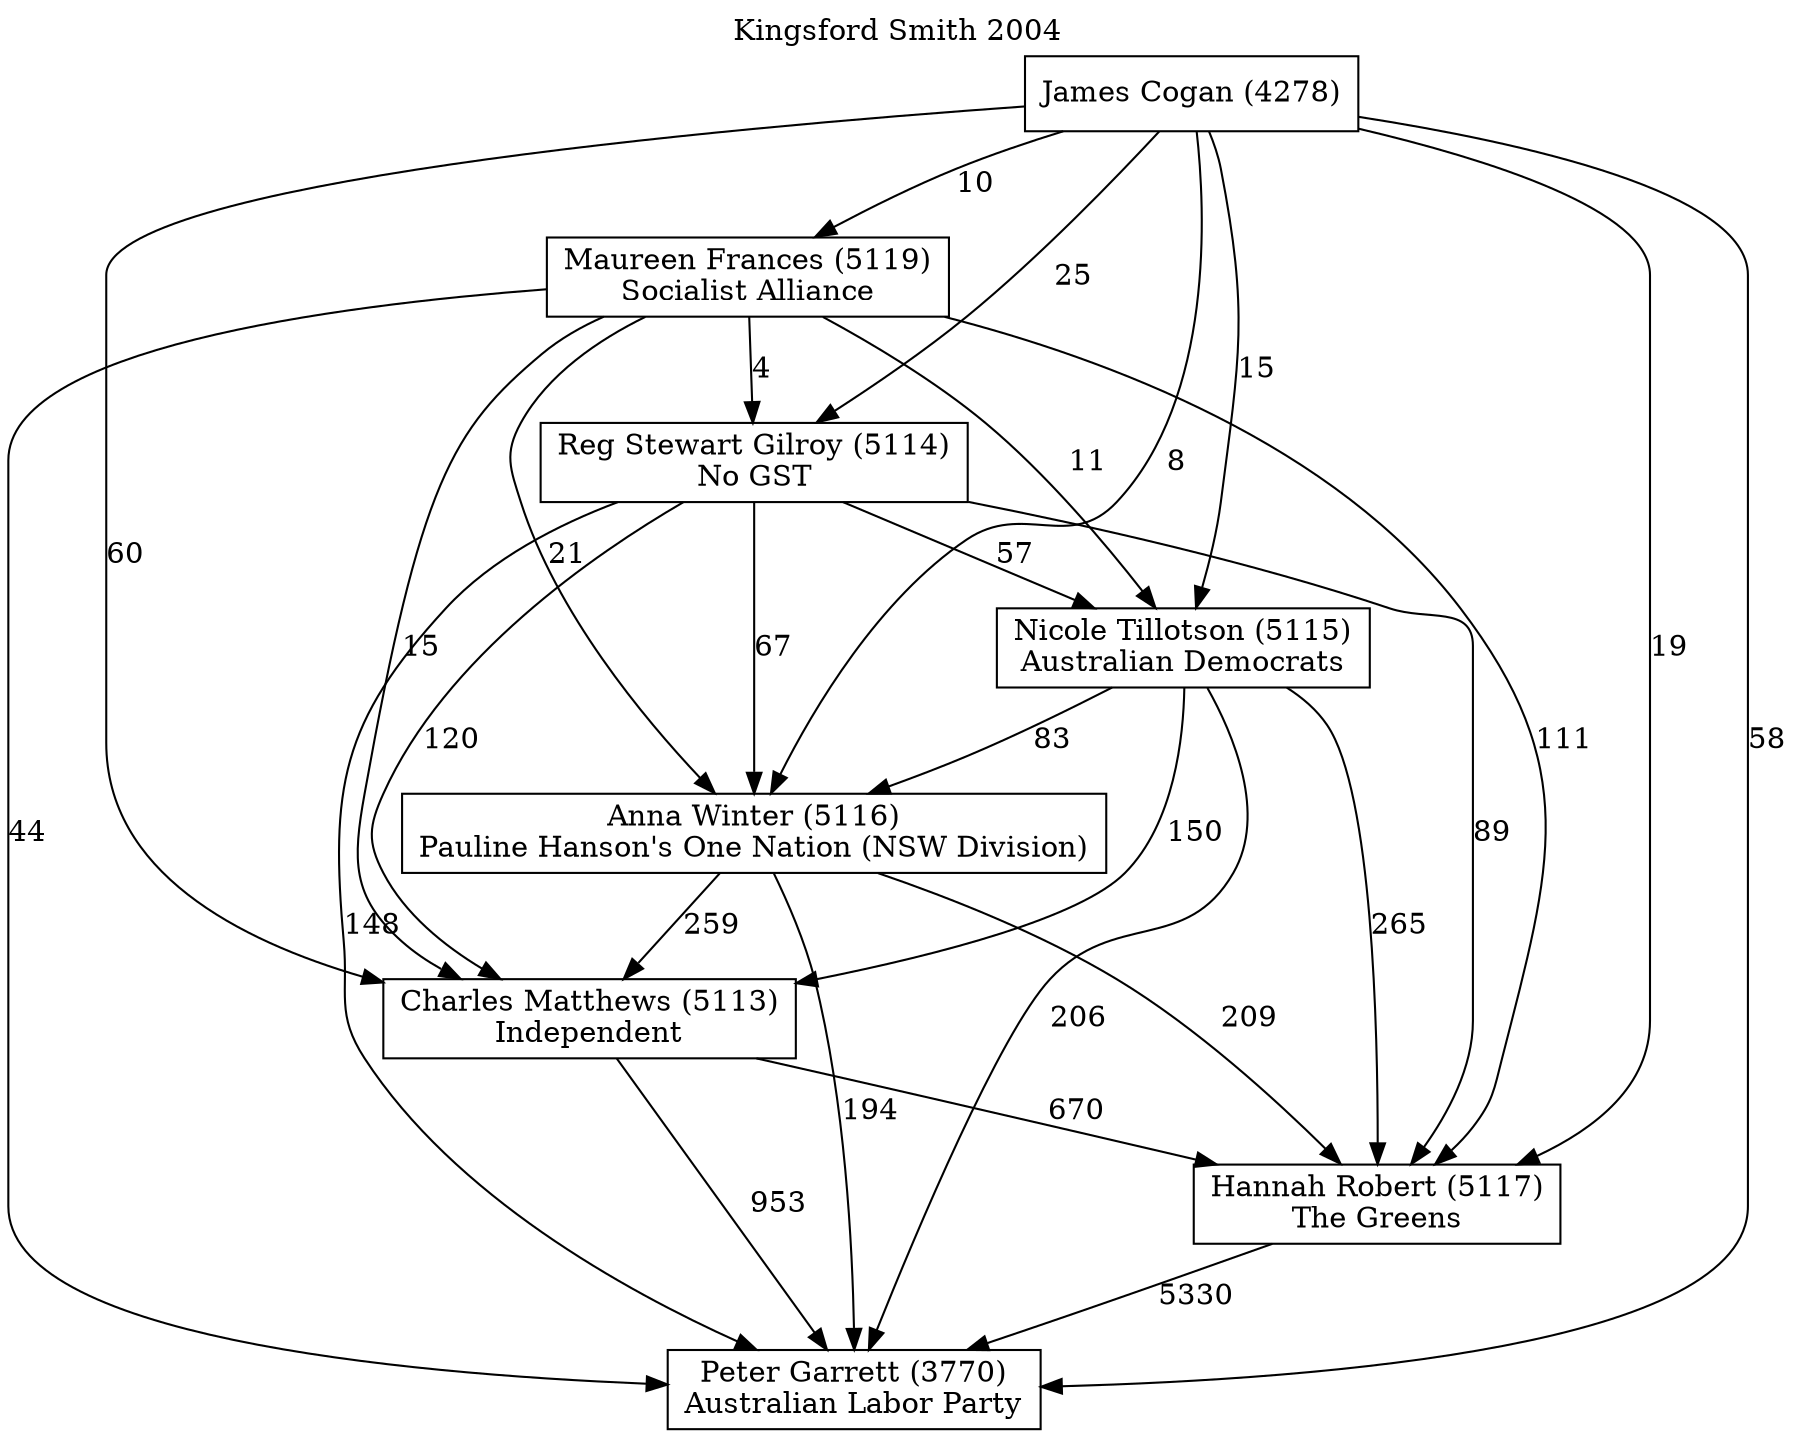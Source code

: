 // House preference flow
digraph "Peter Garrett (3770)_Kingsford Smith_2004" {
	graph [label="Kingsford Smith 2004" labelloc=t mclimit=10]
	node [shape=box]
	"Anna Winter (5116)" [label="Anna Winter (5116)
Pauline Hanson's One Nation (NSW Division)"]
	"Charles Matthews (5113)" [label="Charles Matthews (5113)
Independent"]
	"Hannah Robert (5117)" [label="Hannah Robert (5117)
The Greens"]
	"James Cogan (4278)" [label="James Cogan (4278)
"]
	"Maureen Frances (5119)" [label="Maureen Frances (5119)
Socialist Alliance"]
	"Nicole Tillotson (5115)" [label="Nicole Tillotson (5115)
Australian Democrats"]
	"Peter Garrett (3770)" [label="Peter Garrett (3770)
Australian Labor Party"]
	"Reg Stewart Gilroy (5114)" [label="Reg Stewart Gilroy (5114)
No GST"]
	"Anna Winter (5116)" -> "Charles Matthews (5113)" [label=259]
	"Anna Winter (5116)" -> "Hannah Robert (5117)" [label=209]
	"Anna Winter (5116)" -> "Peter Garrett (3770)" [label=194]
	"Charles Matthews (5113)" -> "Hannah Robert (5117)" [label=670]
	"Charles Matthews (5113)" -> "Peter Garrett (3770)" [label=953]
	"Hannah Robert (5117)" -> "Peter Garrett (3770)" [label=5330]
	"James Cogan (4278)" -> "Anna Winter (5116)" [label=8]
	"James Cogan (4278)" -> "Charles Matthews (5113)" [label=60]
	"James Cogan (4278)" -> "Hannah Robert (5117)" [label=19]
	"James Cogan (4278)" -> "Maureen Frances (5119)" [label=10]
	"James Cogan (4278)" -> "Nicole Tillotson (5115)" [label=15]
	"James Cogan (4278)" -> "Peter Garrett (3770)" [label=58]
	"James Cogan (4278)" -> "Reg Stewart Gilroy (5114)" [label=25]
	"Maureen Frances (5119)" -> "Anna Winter (5116)" [label=21]
	"Maureen Frances (5119)" -> "Charles Matthews (5113)" [label=15]
	"Maureen Frances (5119)" -> "Hannah Robert (5117)" [label=111]
	"Maureen Frances (5119)" -> "Nicole Tillotson (5115)" [label=11]
	"Maureen Frances (5119)" -> "Peter Garrett (3770)" [label=44]
	"Maureen Frances (5119)" -> "Reg Stewart Gilroy (5114)" [label=4]
	"Nicole Tillotson (5115)" -> "Anna Winter (5116)" [label=83]
	"Nicole Tillotson (5115)" -> "Charles Matthews (5113)" [label=150]
	"Nicole Tillotson (5115)" -> "Hannah Robert (5117)" [label=265]
	"Nicole Tillotson (5115)" -> "Peter Garrett (3770)" [label=206]
	"Reg Stewart Gilroy (5114)" -> "Anna Winter (5116)" [label=67]
	"Reg Stewart Gilroy (5114)" -> "Charles Matthews (5113)" [label=120]
	"Reg Stewart Gilroy (5114)" -> "Hannah Robert (5117)" [label=89]
	"Reg Stewart Gilroy (5114)" -> "Nicole Tillotson (5115)" [label=57]
	"Reg Stewart Gilroy (5114)" -> "Peter Garrett (3770)" [label=148]
}
